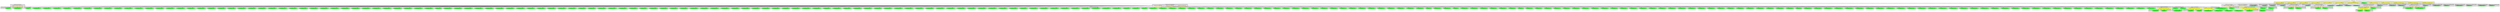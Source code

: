 digraph {

subgraph cluster0 {
 node [style=filled,color=white];
 style=filled;
 color=lightgrey;
 label = "CT_PROG";

"NT_EXPR_CALL_FUNCTION_5009"
 [fillcolor = yellow]
"NT_EXPR_CALL_FUNCTION_5244"
 [fillcolor = yellow]
"NT_EXPR_CALL_FUNCTION_5253"
 [fillcolor = yellow]
"NT_EXPR_CALL_FUNCTION_5256"
 [fillcolor = yellow]
"NT_EXPR_CALL_FUNCTION_5259"
 [fillcolor = yellow]
"NT_ID_5264< S >"
 [fillcolor = green]
"NT_EXPR_CALL_FUNCTION_5265"
 [fillcolor = yellow]
"NT_EXPR_WRAPPED_WITH_PERCENT_5273"
 [fillcolor = yellow]
"NT_EXPR_CALL_FUNCTION_5280"
 [fillcolor = yellow]
"NT_EXPR_CALL_FUNCTION_5283"
 [fillcolor = yellow]
"NT_EXPR_DOLLAR_AT_OPERATORS_5288"
 [fillcolor = yellow]
"NT_EXPR_DOLLAR_AT_OPERATORS_5291"
 [fillcolor = yellow]
"NT_EXPR_DOLLAR_AT_OPERATORS_5294"
 [fillcolor = yellow]
}
"NT_PROG_5008"->"NT_EXPR_CALL_FUNCTION_5009"
subgraph cluster1 {
 node [style=filled,color=white];
 style=filled;
 color=lightgrey;
 label = "CT_EXPR_CALL_FUNCTION_ID";

"NT_EXPR_ASSIGNMENT_OPETATORS_5010"
 [fillcolor = yellow]
}
subgraph cluster2 {
 node [style=filled,color=white];
 style=filled;
 color=lightgrey;
 label = "CT_EXPR_CALL_FUNCTION_PARAMS";

"NT_EXPR_CALL_FUNCTION_5013"
 [fillcolor = yellow]
"NT_EXPR_CALL_FUNCTION_5227"
 [fillcolor = yellow]
"NT_EXPR_CALL_FUNCTION_5233"
 [fillcolor = yellow]
}
"NT_EXPR_CALL_FUNCTION_5009"->"NT_EXPR_ASSIGNMENT_OPETATORS_5010"
subgraph cluster3 {
 node [style=filled,color=white];
 style=filled;
 color=lightgrey;
 label = "CT_EXPR_ASSIGNMENT_OPETATORS_LEFT";

"NT_ID_5011< p >"
 [fillcolor = green]
}
subgraph cluster4 {
 node [style=filled,color=white];
 style=filled;
 color=lightgrey;
 label = "CT_EXPR_ASSIGNMENT_OPETATORS_RIGHT";

"NT_ID_5012< structure >"
 [fillcolor = green]
}
"NT_EXPR_ASSIGNMENT_OPETATORS_5010"->"NT_ID_5011< p >"
"NT_EXPR_ASSIGNMENT_OPETATORS_5010"->"NT_ID_5012< structure >"
"NT_EXPR_CALL_FUNCTION_5009"->"NT_EXPR_CALL_FUNCTION_5013"
subgraph cluster5 {
 node [style=filled,color=white];
 style=filled;
 color=lightgrey;
 label = "CT_EXPR_CALL_FUNCTION_ID";

"NT_ID_5014< c >"
 [fillcolor = green]
}
subgraph cluster6 {
 node [style=filled,color=white];
 style=filled;
 color=lightgrey;
 label = "CT_EXPR_CALL_FUNCTION_PARAMS";

"NT_FLOAT_5015< 300.403 >"
 [fillcolor = green]
"NT_FLOAT_5016< 294.604 >"
 [fillcolor = green]
"NT_FLOAT_5017< 291.038 >"
 [fillcolor = green]
"NT_FLOAT_5018< 283.805 >"
 [fillcolor = green]
"NT_FLOAT_5019< 270.773 >"
 [fillcolor = green]
"NT_FLOAT_5020< 275.506 >"
 [fillcolor = green]
"NT_FLOAT_5021< 292.271 >"
 [fillcolor = green]
"NT_FLOAT_5022< 292.837 >"
 [fillcolor = green]
"NT_FLOAT_5023< 284.872 >"
 [fillcolor = green]
"NT_FLOAT_5024< 295.037 >"
 [fillcolor = green]
"NT_FLOAT_5025< 280.939 >"
 [fillcolor = green]
"NT_FLOAT_5026< 259.574 >"
 [fillcolor = green]
"NT_FLOAT_5027< 250.608 >"
 [fillcolor = green]
"NT_FLOAT_5028< 268.84 >"
 [fillcolor = green]
"NT_FLOAT_5029< 266.507 >"
 [fillcolor = green]
"NT_FLOAT_5030< 263.94 >"
 [fillcolor = green]
"NT_FLOAT_5031< 273.173 >"
 [fillcolor = green]
"NT_FLOAT_5032< 238.609 >"
 [fillcolor = green]
"NT_FLOAT_5033< 230.677 >"
 [fillcolor = green]
"NT_FLOAT_5034< 192.847 >"
 [fillcolor = green]
"NT_FLOAT_5035< 219.078 >"
 [fillcolor = green]
"NT_FLOAT_5036< 201.846 >"
 [fillcolor = green]
"NT_FLOAT_5037< 210.279 >"
 [fillcolor = green]
"NT_FLOAT_5038< 193.281 >"
 [fillcolor = green]
"NT_FLOAT_5039< 186.748 >"
 [fillcolor = green]
"NT_FLOAT_5040< 197.314 >"
 [fillcolor = green]
"NT_FLOAT_5041< 202.813 >"
 [fillcolor = green]
"NT_FLOAT_5042< 204.08 >"
 [fillcolor = green]
"NT_FLOAT_5043< 226.044 >"
 [fillcolor = green]
"NT_FLOAT_5044< 242.442 >"
 [fillcolor = green]
"NT_FLOAT_5045< 261.274 >"
 [fillcolor = green]
"NT_FLOAT_5046< 269.173 >"
 [fillcolor = green]
"NT_FLOAT_5047< 256.05 >"
 [fillcolor = green]
"NT_FLOAT_5048< 259.75 >"
 [fillcolor = green]
"NT_INT_5049< 243 >"
 [fillcolor = green]
"NT_FLOAT_5050< 250.3 >"
 [fillcolor = green]
"NT_FLOAT_5051< 263.45 >"
 [fillcolor = green]
"NT_FLOAT_5052< 279.5 >"
 [fillcolor = green]
"NT_FLOAT_5053< 289.55 >"
 [fillcolor = green]
"NT_FLOAT_5054< 291.95 >"
 [fillcolor = green]
"NT_FLOAT_5055< 302.1 >"
 [fillcolor = green]
"NT_FLOAT_5056< 284.4 >"
 [fillcolor = green]
"NT_FLOAT_5057< 283.5 >"
 [fillcolor = green]
"NT_FLOAT_5058< 287.8 >"
 [fillcolor = green]
"NT_FLOAT_5059< 298.3 >"
 [fillcolor = green]
"NT_FLOAT_5060< 307.6 >"
 [fillcolor = green]
"NT_FLOAT_5061< 307.65 >"
 [fillcolor = green]
"NT_FLOAT_5062< 311.9 >"
 [fillcolor = green]
"NT_FLOAT_5063< 327.7 >"
 [fillcolor = green]
"NT_FLOAT_5064< 318.1 >"
 [fillcolor = green]
"NT_FLOAT_5065< 333.6 >"
 [fillcolor = green]
"NT_FLOAT_5066< 358.9 >"
 [fillcolor = green]
"NT_FLOAT_5067< 385.1 >"
 [fillcolor = green]
"NT_FLOAT_5068< 53.6 >"
 [fillcolor = green]
"NT_FLOAT_5069< 51.95 >"
 [fillcolor = green]
"NT_FLOAT_5070< 47.65 >"
 [fillcolor = green]
"NT_FLOAT_5071< 44.8 >"
 [fillcolor = green]
"NT_FLOAT_5072< 44.85 >"
 [fillcolor = green]
"NT_FLOAT_5073< 44.3 >"
 [fillcolor = green]
"NT_FLOAT_5074< 47.1 >"
 [fillcolor = green]
"NT_FLOAT_5075< 44.2 >"
 [fillcolor = green]
"NT_FLOAT_5076< 41.8 >"
 [fillcolor = green]
"NT_FLOAT_5077< 41.9 >"
 [fillcolor = green]
"NT_INT_5078< 41 >"
 [fillcolor = green]
"NT_FLOAT_5079< 35.3 >"
 [fillcolor = green]
"NT_FLOAT_5080< 33.35 >"
 [fillcolor = green]
"NT_FLOAT_5081< 35.6 >"
 [fillcolor = green]
"NT_FLOAT_5082< 34.55 >"
 [fillcolor = green]
"NT_FLOAT_5083< 35.55 >"
 [fillcolor = green]
"NT_FLOAT_5084< 40.05 >"
 [fillcolor = green]
"NT_INT_5085< 35 >"
 [fillcolor = green]
"NT_FLOAT_5086< 34.85 >"
 [fillcolor = green]
"NT_FLOAT_5087< 28.95 >"
 [fillcolor = green]
"NT_INT_5088< 31 >"
 [fillcolor = green]
"NT_FLOAT_5089< 29.25 >"
 [fillcolor = green]
"NT_FLOAT_5090< 29.05 >"
 [fillcolor = green]
"NT_FLOAT_5091< 28.95 >"
 [fillcolor = green]
"NT_FLOAT_5092< 24.95 >"
 [fillcolor = green]
"NT_FLOAT_5093< 26.15 >"
 [fillcolor = green]
"NT_FLOAT_5094< 28.35 >"
 [fillcolor = green]
"NT_FLOAT_5095< 29.4 >"
 [fillcolor = green]
"NT_FLOAT_5096< 32.55 >"
 [fillcolor = green]
"NT_FLOAT_5097< 37.2 >"
 [fillcolor = green]
"NT_FLOAT_5098< 39.85 >"
 [fillcolor = green]
"NT_FLOAT_5099< 40.8 >"
 [fillcolor = green]
"NT_FLOAT_5100< 38.2 >"
 [fillcolor = green]
"NT_FLOAT_5101< 40.35 >"
 [fillcolor = green]
"NT_FLOAT_5102< 37.55 >"
 [fillcolor = green]
"NT_FLOAT_5103< 39.4 >"
 [fillcolor = green]
"NT_FLOAT_5104< 39.8 >"
 [fillcolor = green]
"NT_FLOAT_5105< 43.25 >"
 [fillcolor = green]
"NT_FLOAT_5106< 44.75 >"
 [fillcolor = green]
"NT_FLOAT_5107< 47.25 >"
 [fillcolor = green]
"NT_FLOAT_5108< 49.6 >"
 [fillcolor = green]
"NT_FLOAT_5109< 47.6 >"
 [fillcolor = green]
"NT_FLOAT_5110< 46.35 >"
 [fillcolor = green]
"NT_FLOAT_5111< 49.4 >"
 [fillcolor = green]
"NT_FLOAT_5112< 49.5 >"
 [fillcolor = green]
"NT_FLOAT_5113< 50.05 >"
 [fillcolor = green]
"NT_FLOAT_5114< 50.5 >"
 [fillcolor = green]
"NT_FLOAT_5115< 51.85 >"
 [fillcolor = green]
"NT_FLOAT_5116< 56.35 >"
 [fillcolor = green]
"NT_FLOAT_5117< 54.15 >"
 [fillcolor = green]
"NT_INT_5118< 58 >"
 [fillcolor = green]
"NT_FLOAT_5119< 60.7 >"
 [fillcolor = green]
"NT_FLOAT_5120< 62.7 >"
 [fillcolor = green]
"NT_FLOAT_5121< 293.687 >"
 [fillcolor = green]
"NT_FLOAT_5122< 292.746 >"
 [fillcolor = green]
"NT_FLOAT_5123< 283.222 >"
 [fillcolor = green]
"NT_FLOAT_5124< 286.63 >"
 [fillcolor = green]
"NT_FLOAT_5125< 259.774 >"
 [fillcolor = green]
"NT_FLOAT_5126< 259.257 >"
 [fillcolor = green]
"NT_FLOAT_5127< 270.898 >"
 [fillcolor = green]
"NT_FLOAT_5128< 250.625 >"
 [fillcolor = green]
"NT_FLOAT_5129< 242.401 >"
 [fillcolor = green]
"NT_FLOAT_5130< 248.1 >"
 [fillcolor = green]
"NT_FLOAT_5131< 244.942 >"
 [fillcolor = green]
"NT_FLOAT_5132< 239.384 >"
 [fillcolor = green]
"NT_FLOAT_5133< 237.926 >"
 [fillcolor = green]
"NT_FLOAT_5134< 224.886 >"
 [fillcolor = green]
"NT_FLOAT_5135< 243.959 >"
 [fillcolor = green]
"NT_FLOAT_5136< 270.998 >"
 [fillcolor = green]
"NT_FLOAT_5137< 265.557 >"
 [fillcolor = green]
"NT_FLOAT_5138< 257.508 >"
 [fillcolor = green]
"NT_FLOAT_5139< 258.266 >"
 [fillcolor = green]
"NT_FLOAT_5140< 257.574 >"
 [fillcolor = green]
"NT_FLOAT_5141< 251.917 >"
 [fillcolor = green]
"NT_FLOAT_5142< 250.583 >"
 [fillcolor = green]
"NT_FLOAT_5143< 250.783 >"
 [fillcolor = green]
"NT_FLOAT_5144< 246.6 >"
 [fillcolor = green]
"NT_FLOAT_5145< 252.475 >"
 [fillcolor = green]
"NT_FLOAT_5146< 266.625 >"
 [fillcolor = green]
"NT_FLOAT_5147< 263.85 >"
 [fillcolor = green]
"NT_FLOAT_5148< 249.925 >"
 [fillcolor = green]
"NT_FLOAT_5149< 262.9 >"
 [fillcolor = green]
"NT_FLOAT_5150< 264.975 >"
 [fillcolor = green]
"NT_FLOAT_5151< 273.425 >"
 [fillcolor = green]
"NT_FLOAT_5152< 275.575 >"
 [fillcolor = green]
"NT_FLOAT_5153< 267.2 >"
 [fillcolor = green]
"NT_FLOAT_5154< 282.25 >"
 [fillcolor = green]
"NT_FLOAT_5155< 284.25 >"
 [fillcolor = green]
"NT_FLOAT_5156< 290.75 >"
 [fillcolor = green]
"NT_FLOAT_5157< 295.625 >"
 [fillcolor = green]
"NT_FLOAT_5158< 296.25 >"
 [fillcolor = green]
"NT_FLOAT_5159< 291.375 >"
 [fillcolor = green]
"NT_FLOAT_5160< 302.225 >"
 [fillcolor = green]
"NT_FLOAT_5161< 318.95 >"
 [fillcolor = green]
"NT_FLOAT_5162< 324.825 >"
 [fillcolor = green]
"NT_FLOAT_5163< 320.55 >"
 [fillcolor = green]
"NT_FLOAT_5164< 328.75 >"
 [fillcolor = green]
"NT_FLOAT_5165< 344.05 >"
 [fillcolor = green]
"NT_FLOAT_5166< 345.925 >"
 [fillcolor = green]
"NT_FLOAT_5167< 356.5 >"
 [fillcolor = green]
"NT_FLOAT_5168< 368.275 >"
 [fillcolor = green]
"NT_FLOAT_5169< 374.825 >"
 [fillcolor = green]
"NT_FLOAT_5170< 373.525 >"
 [fillcolor = green]
"NT_FLOAT_5171< 378.325 >"
 [fillcolor = green]
"NT_FLOAT_5172< 378.6 >"
 [fillcolor = green]
"NT_FLOAT_5173< 374.4 >"
 [fillcolor = green]
"NT_FLOAT_5174< 1416.7 >"
 [fillcolor = green]
"NT_FLOAT_5175< 1455.15 >"
 [fillcolor = green]
"NT_FLOAT_5176< 1380.97 >"
 [fillcolor = green]
"NT_FLOAT_5177< 1365.31 >"
 [fillcolor = green]
"NT_FLOAT_5178< 1303.2 >"
 [fillcolor = green]
"NT_FLOAT_5179< 1389.64 >"
 [fillcolor = green]
"NT_FLOAT_5180< 1344.05 >"
 [fillcolor = green]
"NT_FLOAT_5181< 1266.29 >"
 [fillcolor = green]
"NT_FLOAT_5182< 1265.61 >"
 [fillcolor = green]
"NT_FLOAT_5183< 1312.17 >"
 [fillcolor = green]
"NT_FLOAT_5184< 1259.25 >"
 [fillcolor = green]
"NT_FLOAT_5185< 1297.3 >"
 [fillcolor = green]
"NT_FLOAT_5186< 1327.38 >"
 [fillcolor = green]
"NT_INT_5187< 1250 >"
 [fillcolor = green]
"NT_FLOAT_5188< 1328.03 >"
 [fillcolor = green]
"NT_FLOAT_5189< 1347.46 >"
 [fillcolor = green]
"NT_FLOAT_5190< 1326.79 >"
 [fillcolor = green]
"NT_FLOAT_5191< 1286.54 >"
 [fillcolor = green]
"NT_FLOAT_5192< 1304.84 >"
 [fillcolor = green]
"NT_FLOAT_5193< 1272.44 >"
 [fillcolor = green]
"NT_FLOAT_5194< 1227.53 >"
 [fillcolor = green]
"NT_FLOAT_5195< 1264.44 >"
 [fillcolor = green]
"NT_FLOAT_5196< 1304.34 >"
 [fillcolor = green]
"NT_FLOAT_5197< 1277.65 >"
 [fillcolor = green]
"NT_FLOAT_5198< 1316.12 >"
 [fillcolor = green]
"NT_FLOAT_5199< 1370.97 >"
 [fillcolor = green]
"NT_FLOAT_5200< 1423.35 >"
 [fillcolor = green]
"NT_FLOAT_5201< 1382.5 >"
 [fillcolor = green]
"NT_FLOAT_5202< 1477.75 >"
 [fillcolor = green]
"NT_FLOAT_5203< 1455.15 >"
 [fillcolor = green]
"NT_FLOAT_5204< 1553.5 >"
 [fillcolor = green]
"NT_FLOAT_5205< 1526.8 >"
 [fillcolor = green]
"NT_FLOAT_5206< 1479.85 >"
 [fillcolor = green]
"NT_FLOAT_5207< 1546.8 >"
 [fillcolor = green]
"NT_FLOAT_5208< 1565.3 >"
 [fillcolor = green]
"NT_FLOAT_5209< 1606.6 >"
 [fillcolor = green]
"NT_FLOAT_5210< 1654.05 >"
 [fillcolor = green]
"NT_FLOAT_5211< 1689.7 >"
 [fillcolor = green]
"NT_FLOAT_5212< 1613.95 >"
 [fillcolor = green]
"NT_FLOAT_5213< 1703.25 >"
 [fillcolor = green]
"NT_FLOAT_5214< 1708.05 >"
 [fillcolor = green]
"NT_FLOAT_5215< 1786.75 >"
 [fillcolor = green]
"NT_FLOAT_5216< 1779.75 >"
 [fillcolor = green]
"NT_FLOAT_5217< 1906.35 >"
 [fillcolor = green]
"NT_FLOAT_5218< 1976.6 >"
 [fillcolor = green]
"NT_FLOAT_5219< 2027.2 >"
 [fillcolor = green]
"NT_FLOAT_5220< 2057.85 >"
 [fillcolor = green]
"NT_FLOAT_5221< 2029.6 >"
 [fillcolor = green]
"NT_FLOAT_5222< 2051.35 >"
 [fillcolor = green]
"NT_FLOAT_5223< 2033.4 >"
 [fillcolor = green]
"NT_FLOAT_5224< 2089.1 >"
 [fillcolor = green]
"NT_FLOAT_5225< 2065.2 >"
 [fillcolor = green]
"NT_FLOAT_5226< 2091.7 >"
 [fillcolor = green]
}
"NT_EXPR_CALL_FUNCTION_5013"->"NT_ID_5014< c >"
"NT_EXPR_CALL_FUNCTION_5013"->"NT_FLOAT_5015< 300.403 >"
"NT_EXPR_CALL_FUNCTION_5013"->"NT_FLOAT_5016< 294.604 >"
"NT_EXPR_CALL_FUNCTION_5013"->"NT_FLOAT_5017< 291.038 >"
"NT_EXPR_CALL_FUNCTION_5013"->"NT_FLOAT_5018< 283.805 >"
"NT_EXPR_CALL_FUNCTION_5013"->"NT_FLOAT_5019< 270.773 >"
"NT_EXPR_CALL_FUNCTION_5013"->"NT_FLOAT_5020< 275.506 >"
"NT_EXPR_CALL_FUNCTION_5013"->"NT_FLOAT_5021< 292.271 >"
"NT_EXPR_CALL_FUNCTION_5013"->"NT_FLOAT_5022< 292.837 >"
"NT_EXPR_CALL_FUNCTION_5013"->"NT_FLOAT_5023< 284.872 >"
"NT_EXPR_CALL_FUNCTION_5013"->"NT_FLOAT_5024< 295.037 >"
"NT_EXPR_CALL_FUNCTION_5013"->"NT_FLOAT_5025< 280.939 >"
"NT_EXPR_CALL_FUNCTION_5013"->"NT_FLOAT_5026< 259.574 >"
"NT_EXPR_CALL_FUNCTION_5013"->"NT_FLOAT_5027< 250.608 >"
"NT_EXPR_CALL_FUNCTION_5013"->"NT_FLOAT_5028< 268.84 >"
"NT_EXPR_CALL_FUNCTION_5013"->"NT_FLOAT_5029< 266.507 >"
"NT_EXPR_CALL_FUNCTION_5013"->"NT_FLOAT_5030< 263.94 >"
"NT_EXPR_CALL_FUNCTION_5013"->"NT_FLOAT_5031< 273.173 >"
"NT_EXPR_CALL_FUNCTION_5013"->"NT_FLOAT_5032< 238.609 >"
"NT_EXPR_CALL_FUNCTION_5013"->"NT_FLOAT_5033< 230.677 >"
"NT_EXPR_CALL_FUNCTION_5013"->"NT_FLOAT_5034< 192.847 >"
"NT_EXPR_CALL_FUNCTION_5013"->"NT_FLOAT_5035< 219.078 >"
"NT_EXPR_CALL_FUNCTION_5013"->"NT_FLOAT_5036< 201.846 >"
"NT_EXPR_CALL_FUNCTION_5013"->"NT_FLOAT_5037< 210.279 >"
"NT_EXPR_CALL_FUNCTION_5013"->"NT_FLOAT_5038< 193.281 >"
"NT_EXPR_CALL_FUNCTION_5013"->"NT_FLOAT_5039< 186.748 >"
"NT_EXPR_CALL_FUNCTION_5013"->"NT_FLOAT_5040< 197.314 >"
"NT_EXPR_CALL_FUNCTION_5013"->"NT_FLOAT_5041< 202.813 >"
"NT_EXPR_CALL_FUNCTION_5013"->"NT_FLOAT_5042< 204.08 >"
"NT_EXPR_CALL_FUNCTION_5013"->"NT_FLOAT_5043< 226.044 >"
"NT_EXPR_CALL_FUNCTION_5013"->"NT_FLOAT_5044< 242.442 >"
"NT_EXPR_CALL_FUNCTION_5013"->"NT_FLOAT_5045< 261.274 >"
"NT_EXPR_CALL_FUNCTION_5013"->"NT_FLOAT_5046< 269.173 >"
"NT_EXPR_CALL_FUNCTION_5013"->"NT_FLOAT_5047< 256.05 >"
"NT_EXPR_CALL_FUNCTION_5013"->"NT_FLOAT_5048< 259.75 >"
"NT_EXPR_CALL_FUNCTION_5013"->"NT_INT_5049< 243 >"
"NT_EXPR_CALL_FUNCTION_5013"->"NT_FLOAT_5050< 250.3 >"
"NT_EXPR_CALL_FUNCTION_5013"->"NT_FLOAT_5051< 263.45 >"
"NT_EXPR_CALL_FUNCTION_5013"->"NT_FLOAT_5052< 279.5 >"
"NT_EXPR_CALL_FUNCTION_5013"->"NT_FLOAT_5053< 289.55 >"
"NT_EXPR_CALL_FUNCTION_5013"->"NT_FLOAT_5054< 291.95 >"
"NT_EXPR_CALL_FUNCTION_5013"->"NT_FLOAT_5055< 302.1 >"
"NT_EXPR_CALL_FUNCTION_5013"->"NT_FLOAT_5056< 284.4 >"
"NT_EXPR_CALL_FUNCTION_5013"->"NT_FLOAT_5057< 283.5 >"
"NT_EXPR_CALL_FUNCTION_5013"->"NT_FLOAT_5058< 287.8 >"
"NT_EXPR_CALL_FUNCTION_5013"->"NT_FLOAT_5059< 298.3 >"
"NT_EXPR_CALL_FUNCTION_5013"->"NT_FLOAT_5060< 307.6 >"
"NT_EXPR_CALL_FUNCTION_5013"->"NT_FLOAT_5061< 307.65 >"
"NT_EXPR_CALL_FUNCTION_5013"->"NT_FLOAT_5062< 311.9 >"
"NT_EXPR_CALL_FUNCTION_5013"->"NT_FLOAT_5063< 327.7 >"
"NT_EXPR_CALL_FUNCTION_5013"->"NT_FLOAT_5064< 318.1 >"
"NT_EXPR_CALL_FUNCTION_5013"->"NT_FLOAT_5065< 333.6 >"
"NT_EXPR_CALL_FUNCTION_5013"->"NT_FLOAT_5066< 358.9 >"
"NT_EXPR_CALL_FUNCTION_5013"->"NT_FLOAT_5067< 385.1 >"
"NT_EXPR_CALL_FUNCTION_5013"->"NT_FLOAT_5068< 53.6 >"
"NT_EXPR_CALL_FUNCTION_5013"->"NT_FLOAT_5069< 51.95 >"
"NT_EXPR_CALL_FUNCTION_5013"->"NT_FLOAT_5070< 47.65 >"
"NT_EXPR_CALL_FUNCTION_5013"->"NT_FLOAT_5071< 44.8 >"
"NT_EXPR_CALL_FUNCTION_5013"->"NT_FLOAT_5072< 44.85 >"
"NT_EXPR_CALL_FUNCTION_5013"->"NT_FLOAT_5073< 44.3 >"
"NT_EXPR_CALL_FUNCTION_5013"->"NT_FLOAT_5074< 47.1 >"
"NT_EXPR_CALL_FUNCTION_5013"->"NT_FLOAT_5075< 44.2 >"
"NT_EXPR_CALL_FUNCTION_5013"->"NT_FLOAT_5076< 41.8 >"
"NT_EXPR_CALL_FUNCTION_5013"->"NT_FLOAT_5077< 41.9 >"
"NT_EXPR_CALL_FUNCTION_5013"->"NT_INT_5078< 41 >"
"NT_EXPR_CALL_FUNCTION_5013"->"NT_FLOAT_5079< 35.3 >"
"NT_EXPR_CALL_FUNCTION_5013"->"NT_FLOAT_5080< 33.35 >"
"NT_EXPR_CALL_FUNCTION_5013"->"NT_FLOAT_5081< 35.6 >"
"NT_EXPR_CALL_FUNCTION_5013"->"NT_FLOAT_5082< 34.55 >"
"NT_EXPR_CALL_FUNCTION_5013"->"NT_FLOAT_5083< 35.55 >"
"NT_EXPR_CALL_FUNCTION_5013"->"NT_FLOAT_5084< 40.05 >"
"NT_EXPR_CALL_FUNCTION_5013"->"NT_INT_5085< 35 >"
"NT_EXPR_CALL_FUNCTION_5013"->"NT_FLOAT_5086< 34.85 >"
"NT_EXPR_CALL_FUNCTION_5013"->"NT_FLOAT_5087< 28.95 >"
"NT_EXPR_CALL_FUNCTION_5013"->"NT_INT_5088< 31 >"
"NT_EXPR_CALL_FUNCTION_5013"->"NT_FLOAT_5089< 29.25 >"
"NT_EXPR_CALL_FUNCTION_5013"->"NT_FLOAT_5090< 29.05 >"
"NT_EXPR_CALL_FUNCTION_5013"->"NT_FLOAT_5091< 28.95 >"
"NT_EXPR_CALL_FUNCTION_5013"->"NT_FLOAT_5092< 24.95 >"
"NT_EXPR_CALL_FUNCTION_5013"->"NT_FLOAT_5093< 26.15 >"
"NT_EXPR_CALL_FUNCTION_5013"->"NT_FLOAT_5094< 28.35 >"
"NT_EXPR_CALL_FUNCTION_5013"->"NT_FLOAT_5095< 29.4 >"
"NT_EXPR_CALL_FUNCTION_5013"->"NT_FLOAT_5096< 32.55 >"
"NT_EXPR_CALL_FUNCTION_5013"->"NT_FLOAT_5097< 37.2 >"
"NT_EXPR_CALL_FUNCTION_5013"->"NT_FLOAT_5098< 39.85 >"
"NT_EXPR_CALL_FUNCTION_5013"->"NT_FLOAT_5099< 40.8 >"
"NT_EXPR_CALL_FUNCTION_5013"->"NT_FLOAT_5100< 38.2 >"
"NT_EXPR_CALL_FUNCTION_5013"->"NT_FLOAT_5101< 40.35 >"
"NT_EXPR_CALL_FUNCTION_5013"->"NT_FLOAT_5102< 37.55 >"
"NT_EXPR_CALL_FUNCTION_5013"->"NT_FLOAT_5103< 39.4 >"
"NT_EXPR_CALL_FUNCTION_5013"->"NT_FLOAT_5104< 39.8 >"
"NT_EXPR_CALL_FUNCTION_5013"->"NT_FLOAT_5105< 43.25 >"
"NT_EXPR_CALL_FUNCTION_5013"->"NT_FLOAT_5106< 44.75 >"
"NT_EXPR_CALL_FUNCTION_5013"->"NT_FLOAT_5107< 47.25 >"
"NT_EXPR_CALL_FUNCTION_5013"->"NT_FLOAT_5108< 49.6 >"
"NT_EXPR_CALL_FUNCTION_5013"->"NT_FLOAT_5109< 47.6 >"
"NT_EXPR_CALL_FUNCTION_5013"->"NT_FLOAT_5110< 46.35 >"
"NT_EXPR_CALL_FUNCTION_5013"->"NT_FLOAT_5111< 49.4 >"
"NT_EXPR_CALL_FUNCTION_5013"->"NT_FLOAT_5112< 49.5 >"
"NT_EXPR_CALL_FUNCTION_5013"->"NT_FLOAT_5113< 50.05 >"
"NT_EXPR_CALL_FUNCTION_5013"->"NT_FLOAT_5114< 50.5 >"
"NT_EXPR_CALL_FUNCTION_5013"->"NT_FLOAT_5115< 51.85 >"
"NT_EXPR_CALL_FUNCTION_5013"->"NT_FLOAT_5116< 56.35 >"
"NT_EXPR_CALL_FUNCTION_5013"->"NT_FLOAT_5117< 54.15 >"
"NT_EXPR_CALL_FUNCTION_5013"->"NT_INT_5118< 58 >"
"NT_EXPR_CALL_FUNCTION_5013"->"NT_FLOAT_5119< 60.7 >"
"NT_EXPR_CALL_FUNCTION_5013"->"NT_FLOAT_5120< 62.7 >"
"NT_EXPR_CALL_FUNCTION_5013"->"NT_FLOAT_5121< 293.687 >"
"NT_EXPR_CALL_FUNCTION_5013"->"NT_FLOAT_5122< 292.746 >"
"NT_EXPR_CALL_FUNCTION_5013"->"NT_FLOAT_5123< 283.222 >"
"NT_EXPR_CALL_FUNCTION_5013"->"NT_FLOAT_5124< 286.63 >"
"NT_EXPR_CALL_FUNCTION_5013"->"NT_FLOAT_5125< 259.774 >"
"NT_EXPR_CALL_FUNCTION_5013"->"NT_FLOAT_5126< 259.257 >"
"NT_EXPR_CALL_FUNCTION_5013"->"NT_FLOAT_5127< 270.898 >"
"NT_EXPR_CALL_FUNCTION_5013"->"NT_FLOAT_5128< 250.625 >"
"NT_EXPR_CALL_FUNCTION_5013"->"NT_FLOAT_5129< 242.401 >"
"NT_EXPR_CALL_FUNCTION_5013"->"NT_FLOAT_5130< 248.1 >"
"NT_EXPR_CALL_FUNCTION_5013"->"NT_FLOAT_5131< 244.942 >"
"NT_EXPR_CALL_FUNCTION_5013"->"NT_FLOAT_5132< 239.384 >"
"NT_EXPR_CALL_FUNCTION_5013"->"NT_FLOAT_5133< 237.926 >"
"NT_EXPR_CALL_FUNCTION_5013"->"NT_FLOAT_5134< 224.886 >"
"NT_EXPR_CALL_FUNCTION_5013"->"NT_FLOAT_5135< 243.959 >"
"NT_EXPR_CALL_FUNCTION_5013"->"NT_FLOAT_5136< 270.998 >"
"NT_EXPR_CALL_FUNCTION_5013"->"NT_FLOAT_5137< 265.557 >"
"NT_EXPR_CALL_FUNCTION_5013"->"NT_FLOAT_5138< 257.508 >"
"NT_EXPR_CALL_FUNCTION_5013"->"NT_FLOAT_5139< 258.266 >"
"NT_EXPR_CALL_FUNCTION_5013"->"NT_FLOAT_5140< 257.574 >"
"NT_EXPR_CALL_FUNCTION_5013"->"NT_FLOAT_5141< 251.917 >"
"NT_EXPR_CALL_FUNCTION_5013"->"NT_FLOAT_5142< 250.583 >"
"NT_EXPR_CALL_FUNCTION_5013"->"NT_FLOAT_5143< 250.783 >"
"NT_EXPR_CALL_FUNCTION_5013"->"NT_FLOAT_5144< 246.6 >"
"NT_EXPR_CALL_FUNCTION_5013"->"NT_FLOAT_5145< 252.475 >"
"NT_EXPR_CALL_FUNCTION_5013"->"NT_FLOAT_5146< 266.625 >"
"NT_EXPR_CALL_FUNCTION_5013"->"NT_FLOAT_5147< 263.85 >"
"NT_EXPR_CALL_FUNCTION_5013"->"NT_FLOAT_5148< 249.925 >"
"NT_EXPR_CALL_FUNCTION_5013"->"NT_FLOAT_5149< 262.9 >"
"NT_EXPR_CALL_FUNCTION_5013"->"NT_FLOAT_5150< 264.975 >"
"NT_EXPR_CALL_FUNCTION_5013"->"NT_FLOAT_5151< 273.425 >"
"NT_EXPR_CALL_FUNCTION_5013"->"NT_FLOAT_5152< 275.575 >"
"NT_EXPR_CALL_FUNCTION_5013"->"NT_FLOAT_5153< 267.2 >"
"NT_EXPR_CALL_FUNCTION_5013"->"NT_FLOAT_5154< 282.25 >"
"NT_EXPR_CALL_FUNCTION_5013"->"NT_FLOAT_5155< 284.25 >"
"NT_EXPR_CALL_FUNCTION_5013"->"NT_FLOAT_5156< 290.75 >"
"NT_EXPR_CALL_FUNCTION_5013"->"NT_FLOAT_5157< 295.625 >"
"NT_EXPR_CALL_FUNCTION_5013"->"NT_FLOAT_5158< 296.25 >"
"NT_EXPR_CALL_FUNCTION_5013"->"NT_FLOAT_5159< 291.375 >"
"NT_EXPR_CALL_FUNCTION_5013"->"NT_FLOAT_5160< 302.225 >"
"NT_EXPR_CALL_FUNCTION_5013"->"NT_FLOAT_5161< 318.95 >"
"NT_EXPR_CALL_FUNCTION_5013"->"NT_FLOAT_5162< 324.825 >"
"NT_EXPR_CALL_FUNCTION_5013"->"NT_FLOAT_5163< 320.55 >"
"NT_EXPR_CALL_FUNCTION_5013"->"NT_FLOAT_5164< 328.75 >"
"NT_EXPR_CALL_FUNCTION_5013"->"NT_FLOAT_5165< 344.05 >"
"NT_EXPR_CALL_FUNCTION_5013"->"NT_FLOAT_5166< 345.925 >"
"NT_EXPR_CALL_FUNCTION_5013"->"NT_FLOAT_5167< 356.5 >"
"NT_EXPR_CALL_FUNCTION_5013"->"NT_FLOAT_5168< 368.275 >"
"NT_EXPR_CALL_FUNCTION_5013"->"NT_FLOAT_5169< 374.825 >"
"NT_EXPR_CALL_FUNCTION_5013"->"NT_FLOAT_5170< 373.525 >"
"NT_EXPR_CALL_FUNCTION_5013"->"NT_FLOAT_5171< 378.325 >"
"NT_EXPR_CALL_FUNCTION_5013"->"NT_FLOAT_5172< 378.6 >"
"NT_EXPR_CALL_FUNCTION_5013"->"NT_FLOAT_5173< 374.4 >"
"NT_EXPR_CALL_FUNCTION_5013"->"NT_FLOAT_5174< 1416.7 >"
"NT_EXPR_CALL_FUNCTION_5013"->"NT_FLOAT_5175< 1455.15 >"
"NT_EXPR_CALL_FUNCTION_5013"->"NT_FLOAT_5176< 1380.97 >"
"NT_EXPR_CALL_FUNCTION_5013"->"NT_FLOAT_5177< 1365.31 >"
"NT_EXPR_CALL_FUNCTION_5013"->"NT_FLOAT_5178< 1303.2 >"
"NT_EXPR_CALL_FUNCTION_5013"->"NT_FLOAT_5179< 1389.64 >"
"NT_EXPR_CALL_FUNCTION_5013"->"NT_FLOAT_5180< 1344.05 >"
"NT_EXPR_CALL_FUNCTION_5013"->"NT_FLOAT_5181< 1266.29 >"
"NT_EXPR_CALL_FUNCTION_5013"->"NT_FLOAT_5182< 1265.61 >"
"NT_EXPR_CALL_FUNCTION_5013"->"NT_FLOAT_5183< 1312.17 >"
"NT_EXPR_CALL_FUNCTION_5013"->"NT_FLOAT_5184< 1259.25 >"
"NT_EXPR_CALL_FUNCTION_5013"->"NT_FLOAT_5185< 1297.3 >"
"NT_EXPR_CALL_FUNCTION_5013"->"NT_FLOAT_5186< 1327.38 >"
"NT_EXPR_CALL_FUNCTION_5013"->"NT_INT_5187< 1250 >"
"NT_EXPR_CALL_FUNCTION_5013"->"NT_FLOAT_5188< 1328.03 >"
"NT_EXPR_CALL_FUNCTION_5013"->"NT_FLOAT_5189< 1347.46 >"
"NT_EXPR_CALL_FUNCTION_5013"->"NT_FLOAT_5190< 1326.79 >"
"NT_EXPR_CALL_FUNCTION_5013"->"NT_FLOAT_5191< 1286.54 >"
"NT_EXPR_CALL_FUNCTION_5013"->"NT_FLOAT_5192< 1304.84 >"
"NT_EXPR_CALL_FUNCTION_5013"->"NT_FLOAT_5193< 1272.44 >"
"NT_EXPR_CALL_FUNCTION_5013"->"NT_FLOAT_5194< 1227.53 >"
"NT_EXPR_CALL_FUNCTION_5013"->"NT_FLOAT_5195< 1264.44 >"
"NT_EXPR_CALL_FUNCTION_5013"->"NT_FLOAT_5196< 1304.34 >"
"NT_EXPR_CALL_FUNCTION_5013"->"NT_FLOAT_5197< 1277.65 >"
"NT_EXPR_CALL_FUNCTION_5013"->"NT_FLOAT_5198< 1316.12 >"
"NT_EXPR_CALL_FUNCTION_5013"->"NT_FLOAT_5199< 1370.97 >"
"NT_EXPR_CALL_FUNCTION_5013"->"NT_FLOAT_5200< 1423.35 >"
"NT_EXPR_CALL_FUNCTION_5013"->"NT_FLOAT_5201< 1382.5 >"
"NT_EXPR_CALL_FUNCTION_5013"->"NT_FLOAT_5202< 1477.75 >"
"NT_EXPR_CALL_FUNCTION_5013"->"NT_FLOAT_5203< 1455.15 >"
"NT_EXPR_CALL_FUNCTION_5013"->"NT_FLOAT_5204< 1553.5 >"
"NT_EXPR_CALL_FUNCTION_5013"->"NT_FLOAT_5205< 1526.8 >"
"NT_EXPR_CALL_FUNCTION_5013"->"NT_FLOAT_5206< 1479.85 >"
"NT_EXPR_CALL_FUNCTION_5013"->"NT_FLOAT_5207< 1546.8 >"
"NT_EXPR_CALL_FUNCTION_5013"->"NT_FLOAT_5208< 1565.3 >"
"NT_EXPR_CALL_FUNCTION_5013"->"NT_FLOAT_5209< 1606.6 >"
"NT_EXPR_CALL_FUNCTION_5013"->"NT_FLOAT_5210< 1654.05 >"
"NT_EXPR_CALL_FUNCTION_5013"->"NT_FLOAT_5211< 1689.7 >"
"NT_EXPR_CALL_FUNCTION_5013"->"NT_FLOAT_5212< 1613.95 >"
"NT_EXPR_CALL_FUNCTION_5013"->"NT_FLOAT_5213< 1703.25 >"
"NT_EXPR_CALL_FUNCTION_5013"->"NT_FLOAT_5214< 1708.05 >"
"NT_EXPR_CALL_FUNCTION_5013"->"NT_FLOAT_5215< 1786.75 >"
"NT_EXPR_CALL_FUNCTION_5013"->"NT_FLOAT_5216< 1779.75 >"
"NT_EXPR_CALL_FUNCTION_5013"->"NT_FLOAT_5217< 1906.35 >"
"NT_EXPR_CALL_FUNCTION_5013"->"NT_FLOAT_5218< 1976.6 >"
"NT_EXPR_CALL_FUNCTION_5013"->"NT_FLOAT_5219< 2027.2 >"
"NT_EXPR_CALL_FUNCTION_5013"->"NT_FLOAT_5220< 2057.85 >"
"NT_EXPR_CALL_FUNCTION_5013"->"NT_FLOAT_5221< 2029.6 >"
"NT_EXPR_CALL_FUNCTION_5013"->"NT_FLOAT_5222< 2051.35 >"
"NT_EXPR_CALL_FUNCTION_5013"->"NT_FLOAT_5223< 2033.4 >"
"NT_EXPR_CALL_FUNCTION_5013"->"NT_FLOAT_5224< 2089.1 >"
"NT_EXPR_CALL_FUNCTION_5013"->"NT_FLOAT_5225< 2065.2 >"
"NT_EXPR_CALL_FUNCTION_5013"->"NT_FLOAT_5226< 2091.7 >"
"NT_EXPR_CALL_FUNCTION_5009"->"NT_EXPR_CALL_FUNCTION_5227"
subgraph cluster7 {
 node [style=filled,color=white];
 style=filled;
 color=lightgrey;
 label = "CT_EXPR_CALL_FUNCTION_ID";

"NT_EXPR_ASSIGNMENT_OPETATORS_5228"
 [fillcolor = yellow]
}
subgraph cluster8 {
 node [style=filled,color=white];
 style=filled;
 color=lightgrey;
 label = "CT_EXPR_CALL_FUNCTION_PARAMS";

"NT_INT_5231< 53 >"
 [fillcolor = green]
"NT_INT_5232< 4 >"
 [fillcolor = green]
}
"NT_EXPR_CALL_FUNCTION_5227"->"NT_EXPR_ASSIGNMENT_OPETATORS_5228"
subgraph cluster9 {
 node [style=filled,color=white];
 style=filled;
 color=lightgrey;
 label = "CT_EXPR_ASSIGNMENT_OPETATORS_LEFT";

"NT_ID_5229< .Dim >"
 [fillcolor = green]
}
subgraph cluster10 {
 node [style=filled,color=white];
 style=filled;
 color=lightgrey;
 label = "CT_EXPR_ASSIGNMENT_OPETATORS_RIGHT";

"NT_ID_5230< c >"
 [fillcolor = green]
}
"NT_EXPR_ASSIGNMENT_OPETATORS_5228"->"NT_ID_5229< .Dim >"
"NT_EXPR_ASSIGNMENT_OPETATORS_5228"->"NT_ID_5230< c >"
"NT_EXPR_CALL_FUNCTION_5227"->"NT_INT_5231< 53 >"
"NT_EXPR_CALL_FUNCTION_5227"->"NT_INT_5232< 4 >"
"NT_EXPR_CALL_FUNCTION_5009"->"NT_EXPR_CALL_FUNCTION_5233"
subgraph cluster11 {
 node [style=filled,color=white];
 style=filled;
 color=lightgrey;
 label = "CT_EXPR_CALL_FUNCTION_ID";

"NT_EXPR_ASSIGNMENT_OPETATORS_5234"
 [fillcolor = yellow]
}
subgraph cluster12 {
 node [style=filled,color=white];
 style=filled;
 color=lightgrey;
 label = "CT_EXPR_CALL_FUNCTION_PARAMS";

"NT_LITERALSPECIFIER_5237< NULL >"
 [fillcolor = green]
"NT_EXPR_CALL_FUNCTION_5238"
 [fillcolor = yellow]
}
"NT_EXPR_CALL_FUNCTION_5233"->"NT_EXPR_ASSIGNMENT_OPETATORS_5234"
subgraph cluster13 {
 node [style=filled,color=white];
 style=filled;
 color=lightgrey;
 label = "CT_EXPR_ASSIGNMENT_OPETATORS_LEFT";

"NT_ID_5235< .Dimnames >"
 [fillcolor = green]
}
subgraph cluster14 {
 node [style=filled,color=white];
 style=filled;
 color=lightgrey;
 label = "CT_EXPR_ASSIGNMENT_OPETATORS_RIGHT";

"NT_ID_5236< list >"
 [fillcolor = green]
}
"NT_EXPR_ASSIGNMENT_OPETATORS_5234"->"NT_ID_5235< .Dimnames >"
"NT_EXPR_ASSIGNMENT_OPETATORS_5234"->"NT_ID_5236< list >"
"NT_EXPR_CALL_FUNCTION_5233"->"NT_LITERALSPECIFIER_5237< NULL >"
"NT_EXPR_CALL_FUNCTION_5233"->"NT_EXPR_CALL_FUNCTION_5238"
subgraph cluster15 {
 node [style=filled,color=white];
 style=filled;
 color=lightgrey;
 label = "CT_EXPR_CALL_FUNCTION_ID";

"NT_ID_5239< c >"
 [fillcolor = green]
}
subgraph cluster16 {
 node [style=filled,color=white];
 style=filled;
 color=lightgrey;
 label = "CT_EXPR_CALL_FUNCTION_PARAMS";

"NT_STRING_5240< TISCO >"
 [fillcolor = green]
"NT_STRING_5241< SAIL >"
 [fillcolor = green]
"NT_STRING_5242< Wipro >"
 [fillcolor = green]
"NT_STRING_5243< Infosys >"
 [fillcolor = green]
}
"NT_EXPR_CALL_FUNCTION_5238"->"NT_ID_5239< c >"
"NT_EXPR_CALL_FUNCTION_5238"->"NT_STRING_5240< TISCO >"
"NT_EXPR_CALL_FUNCTION_5238"->"NT_STRING_5241< SAIL >"
"NT_EXPR_CALL_FUNCTION_5238"->"NT_STRING_5242< Wipro >"
"NT_EXPR_CALL_FUNCTION_5238"->"NT_STRING_5243< Infosys >"
"NT_PROG_5008"->"NT_EXPR_CALL_FUNCTION_5244"
subgraph cluster17 {
 node [style=filled,color=white];
 style=filled;
 color=lightgrey;
 label = "CT_EXPR_CALL_FUNCTION_ID";

"NT_EXPR_ASSIGNMENT_OPETATORS_5245"
 [fillcolor = yellow]
}
subgraph cluster18 {
 node [style=filled,color=white];
 style=filled;
 color=lightgrey;
 label = "CT_EXPR_CALL_FUNCTION_PARAMS";

"NT_EXPR_CALL_FUNCTION_5250"
 [fillcolor = yellow]
}
"NT_EXPR_CALL_FUNCTION_5244"->"NT_EXPR_ASSIGNMENT_OPETATORS_5245"
subgraph cluster19 {
 node [style=filled,color=white];
 style=filled;
 color=lightgrey;
 label = "CT_EXPR_ASSIGNMENT_OPETATORS_LEFT";

"NT_ID_5246< r >"
 [fillcolor = green]
}
subgraph cluster20 {
 node [style=filled,color=white];
 style=filled;
 color=lightgrey;
 label = "CT_EXPR_ASSIGNMENT_OPETATORS_RIGHT";

"NT_EXPR_MULTIPLICATION_OR_DIVISION_BINARY_5247"
 [fillcolor = yellow]
}
"NT_EXPR_ASSIGNMENT_OPETATORS_5245"->"NT_ID_5246< r >"
"NT_EXPR_ASSIGNMENT_OPETATORS_5245"->"NT_EXPR_MULTIPLICATION_OR_DIVISION_BINARY_5247"
subgraph cluster21 {
 node [style=filled,color=white];
 style=filled;
 color=lightgrey;
 label = "CT_EXPR_MULTIPLICATION_OR_DIVISION_BINARY_LEFT";

"NT_INT_5248< 100 >"
 [fillcolor = green]
}
subgraph cluster22 {
 node [style=filled,color=white];
 style=filled;
 color=lightgrey;
 label = "CT_EXPR_MULTIPLICATION_OR_DIVISION_BINARY_RIGHT";

"NT_ID_5249< diff >"
 [fillcolor = green]
}
"NT_EXPR_MULTIPLICATION_OR_DIVISION_BINARY_5247"->"NT_INT_5248< 100 >"
"NT_EXPR_MULTIPLICATION_OR_DIVISION_BINARY_5247"->"NT_ID_5249< diff >"
"NT_EXPR_CALL_FUNCTION_5244"->"NT_EXPR_CALL_FUNCTION_5250"
subgraph cluster23 {
 node [style=filled,color=white];
 style=filled;
 color=lightgrey;
 label = "CT_EXPR_CALL_FUNCTION_ID";

"NT_ID_5251< log >"
 [fillcolor = green]
}
subgraph cluster24 {
 node [style=filled,color=white];
 style=filled;
 color=lightgrey;
 label = "CT_EXPR_CALL_FUNCTION_PARAMS";

"NT_ID_5252< p >"
 [fillcolor = green]
}
"NT_EXPR_CALL_FUNCTION_5250"->"NT_ID_5251< log >"
"NT_EXPR_CALL_FUNCTION_5250"->"NT_ID_5252< p >"
"NT_PROG_5008"->"NT_EXPR_CALL_FUNCTION_5253"
subgraph cluster25 {
 node [style=filled,color=white];
 style=filled;
 color=lightgrey;
 label = "CT_EXPR_CALL_FUNCTION_ID";

"NT_ID_5254< colMeans >"
 [fillcolor = green]
}
subgraph cluster26 {
 node [style=filled,color=white];
 style=filled;
 color=lightgrey;
 label = "CT_EXPR_CALL_FUNCTION_PARAMS";

"NT_ID_5255< r >"
 [fillcolor = green]
}
"NT_EXPR_CALL_FUNCTION_5253"->"NT_ID_5254< colMeans >"
"NT_EXPR_CALL_FUNCTION_5253"->"NT_ID_5255< r >"
"NT_PROG_5008"->"NT_EXPR_CALL_FUNCTION_5256"
subgraph cluster27 {
 node [style=filled,color=white];
 style=filled;
 color=lightgrey;
 label = "CT_EXPR_CALL_FUNCTION_ID";

"NT_ID_5257< cor >"
 [fillcolor = green]
}
subgraph cluster28 {
 node [style=filled,color=white];
 style=filled;
 color=lightgrey;
 label = "CT_EXPR_CALL_FUNCTION_PARAMS";

"NT_ID_5258< r >"
 [fillcolor = green]
}
"NT_EXPR_CALL_FUNCTION_5256"->"NT_ID_5257< cor >"
"NT_EXPR_CALL_FUNCTION_5256"->"NT_ID_5258< r >"
"NT_PROG_5008"->"NT_EXPR_CALL_FUNCTION_5259"
subgraph cluster29 {
 node [style=filled,color=white];
 style=filled;
 color=lightgrey;
 label = "CT_EXPR_CALL_FUNCTION_ID";

"NT_EXPR_ASSIGNMENT_OPETATORS_5260"
 [fillcolor = yellow]
}
subgraph cluster30 {
 node [style=filled,color=white];
 style=filled;
 color=lightgrey;
 label = "CT_EXPR_CALL_FUNCTION_PARAMS";

"NT_ID_5263< r >"
 [fillcolor = green]
}
"NT_EXPR_CALL_FUNCTION_5259"->"NT_EXPR_ASSIGNMENT_OPETATORS_5260"
subgraph cluster31 {
 node [style=filled,color=white];
 style=filled;
 color=lightgrey;
 label = "CT_EXPR_ASSIGNMENT_OPETATORS_LEFT";

"NT_ID_5261< S >"
 [fillcolor = green]
}
subgraph cluster32 {
 node [style=filled,color=white];
 style=filled;
 color=lightgrey;
 label = "CT_EXPR_ASSIGNMENT_OPETATORS_RIGHT";

"NT_ID_5262< cov >"
 [fillcolor = green]
}
"NT_EXPR_ASSIGNMENT_OPETATORS_5260"->"NT_ID_5261< S >"
"NT_EXPR_ASSIGNMENT_OPETATORS_5260"->"NT_ID_5262< cov >"
"NT_EXPR_CALL_FUNCTION_5259"->"NT_ID_5263< r >"
"NT_PROG_5008"->"NT_ID_5264< S >"
"NT_PROG_5008"->"NT_EXPR_CALL_FUNCTION_5265"
subgraph cluster33 {
 node [style=filled,color=white];
 style=filled;
 color=lightgrey;
 label = "CT_EXPR_CALL_FUNCTION_ID";

"NT_EXPR_ASSIGNMENT_OPETATORS_5266"
 [fillcolor = yellow]
}
subgraph cluster34 {
 node [style=filled,color=white];
 style=filled;
 color=lightgrey;
 label = "CT_EXPR_CALL_FUNCTION_PARAMS";

"NT_FLOAT_5269< .2 >"
 [fillcolor = green]
"NT_FLOAT_5270< .2 >"
 [fillcolor = green]
"NT_FLOAT_5271< .3 >"
 [fillcolor = green]
"NT_FLOAT_5272< .3 >"
 [fillcolor = green]
}
"NT_EXPR_CALL_FUNCTION_5265"->"NT_EXPR_ASSIGNMENT_OPETATORS_5266"
subgraph cluster35 {
 node [style=filled,color=white];
 style=filled;
 color=lightgrey;
 label = "CT_EXPR_ASSIGNMENT_OPETATORS_LEFT";

"NT_ID_5267< w >"
 [fillcolor = green]
}
subgraph cluster36 {
 node [style=filled,color=white];
 style=filled;
 color=lightgrey;
 label = "CT_EXPR_ASSIGNMENT_OPETATORS_RIGHT";

"NT_ID_5268< c >"
 [fillcolor = green]
}
"NT_EXPR_ASSIGNMENT_OPETATORS_5266"->"NT_ID_5267< w >"
"NT_EXPR_ASSIGNMENT_OPETATORS_5266"->"NT_ID_5268< c >"
"NT_EXPR_CALL_FUNCTION_5265"->"NT_FLOAT_5269< .2 >"
"NT_EXPR_CALL_FUNCTION_5265"->"NT_FLOAT_5270< .2 >"
"NT_EXPR_CALL_FUNCTION_5265"->"NT_FLOAT_5271< .3 >"
"NT_EXPR_CALL_FUNCTION_5265"->"NT_FLOAT_5272< .3 >"
"NT_PROG_5008"->"NT_EXPR_WRAPPED_WITH_PERCENT_5273"
subgraph cluster37 {
 node [style=filled,color=white];
 style=filled;
 color=lightgrey;
 label = "CT_EXPR_WRAPPED_WITH_PERCENT_LEFT";

"NT_EXPR_WRAPPED_WITH_PERCENT_5274"
 [fillcolor = yellow]
}
subgraph cluster38 {
 node [style=filled,color=white];
 style=filled;
 color=lightgrey;
 label = "CT_EXPR_WRAPPED_WITH_PERCENT_RIGHT";

"NT_ID_5279< w >"
 [fillcolor = green]
}
"NT_EXPR_WRAPPED_WITH_PERCENT_5273"->"NT_EXPR_WRAPPED_WITH_PERCENT_5274"
subgraph cluster39 {
 node [style=filled,color=white];
 style=filled;
 color=lightgrey;
 label = "CT_EXPR_WRAPPED_WITH_PERCENT_LEFT";

"NT_EXPR_CALL_FUNCTION_5275"
 [fillcolor = yellow]
}
subgraph cluster40 {
 node [style=filled,color=white];
 style=filled;
 color=lightgrey;
 label = "CT_EXPR_WRAPPED_WITH_PERCENT_RIGHT";

"NT_ID_5278< S >"
 [fillcolor = green]
}
"NT_EXPR_WRAPPED_WITH_PERCENT_5274"->"NT_EXPR_CALL_FUNCTION_5275"
subgraph cluster41 {
 node [style=filled,color=white];
 style=filled;
 color=lightgrey;
 label = "CT_EXPR_CALL_FUNCTION_ID";

"NT_ID_5276< t >"
 [fillcolor = green]
}
subgraph cluster42 {
 node [style=filled,color=white];
 style=filled;
 color=lightgrey;
 label = "CT_EXPR_CALL_FUNCTION_PARAMS";

"NT_ID_5277< w >"
 [fillcolor = green]
}
"NT_EXPR_CALL_FUNCTION_5275"->"NT_ID_5276< t >"
"NT_EXPR_CALL_FUNCTION_5275"->"NT_ID_5277< w >"
"NT_EXPR_WRAPPED_WITH_PERCENT_5274"->"NT_ID_5278< S >"
"NT_EXPR_WRAPPED_WITH_PERCENT_5273"->"NT_ID_5279< w >"
"NT_PROG_5008"->"NT_EXPR_CALL_FUNCTION_5280"
subgraph cluster43 {
 node [style=filled,color=white];
 style=filled;
 color=lightgrey;
 label = "CT_EXPR_CALL_FUNCTION_ID";

"NT_ID_5281< library >"
 [fillcolor = green]
}
subgraph cluster44 {
 node [style=filled,color=white];
 style=filled;
 color=lightgrey;
 label = "CT_EXPR_CALL_FUNCTION_PARAMS";

"NT_ID_5282< tseries >"
 [fillcolor = green]
}
"NT_EXPR_CALL_FUNCTION_5280"->"NT_ID_5281< library >"
"NT_EXPR_CALL_FUNCTION_5280"->"NT_ID_5282< tseries >"
"NT_PROG_5008"->"NT_EXPR_CALL_FUNCTION_5283"
subgraph cluster45 {
 node [style=filled,color=white];
 style=filled;
 color=lightgrey;
 label = "CT_EXPR_CALL_FUNCTION_ID";

"NT_EXPR_ASSIGNMENT_OPETATORS_5284"
 [fillcolor = yellow]
}
subgraph cluster46 {
 node [style=filled,color=white];
 style=filled;
 color=lightgrey;
 label = "CT_EXPR_CALL_FUNCTION_PARAMS";

"NT_ID_5287< r >"
 [fillcolor = green]
}
"NT_EXPR_CALL_FUNCTION_5283"->"NT_EXPR_ASSIGNMENT_OPETATORS_5284"
subgraph cluster47 {
 node [style=filled,color=white];
 style=filled;
 color=lightgrey;
 label = "CT_EXPR_ASSIGNMENT_OPETATORS_LEFT";

"NT_ID_5285< optimised >"
 [fillcolor = green]
}
subgraph cluster48 {
 node [style=filled,color=white];
 style=filled;
 color=lightgrey;
 label = "CT_EXPR_ASSIGNMENT_OPETATORS_RIGHT";

"NT_ID_5286< portfolio.optim >"
 [fillcolor = green]
}
"NT_EXPR_ASSIGNMENT_OPETATORS_5284"->"NT_ID_5285< optimised >"
"NT_EXPR_ASSIGNMENT_OPETATORS_5284"->"NT_ID_5286< portfolio.optim >"
"NT_EXPR_CALL_FUNCTION_5283"->"NT_ID_5287< r >"
"NT_PROG_5008"->"NT_EXPR_DOLLAR_AT_OPERATORS_5288"
subgraph cluster49 {
 node [style=filled,color=white];
 style=filled;
 color=lightgrey;
 label = "CT_EXPR_DOLLAR_AT_OPERATORS_BASE";

"NT_ID_5289< optimised >"
 [fillcolor = green]
}
subgraph cluster50 {
 node [style=filled,color=white];
 style=filled;
 color=lightgrey;
 label = "CT_EXPR_DOLLAR_AT_OPERATORS_OFFSET";

"NT_ID_5290< pw >"
 [fillcolor = green]
}
"NT_EXPR_DOLLAR_AT_OPERATORS_5288"->"NT_ID_5289< optimised >"
"NT_EXPR_DOLLAR_AT_OPERATORS_5288"->"NT_ID_5290< pw >"
"NT_PROG_5008"->"NT_EXPR_DOLLAR_AT_OPERATORS_5291"
subgraph cluster51 {
 node [style=filled,color=white];
 style=filled;
 color=lightgrey;
 label = "CT_EXPR_DOLLAR_AT_OPERATORS_BASE";

"NT_ID_5292< optimised >"
 [fillcolor = green]
}
subgraph cluster52 {
 node [style=filled,color=white];
 style=filled;
 color=lightgrey;
 label = "CT_EXPR_DOLLAR_AT_OPERATORS_OFFSET";

"NT_ID_5293< pm >"
 [fillcolor = green]
}
"NT_EXPR_DOLLAR_AT_OPERATORS_5291"->"NT_ID_5292< optimised >"
"NT_EXPR_DOLLAR_AT_OPERATORS_5291"->"NT_ID_5293< pm >"
"NT_PROG_5008"->"NT_EXPR_DOLLAR_AT_OPERATORS_5294"
subgraph cluster53 {
 node [style=filled,color=white];
 style=filled;
 color=lightgrey;
 label = "CT_EXPR_DOLLAR_AT_OPERATORS_BASE";

"NT_ID_5295< optimised >"
 [fillcolor = green]
}
subgraph cluster54 {
 node [style=filled,color=white];
 style=filled;
 color=lightgrey;
 label = "CT_EXPR_DOLLAR_AT_OPERATORS_OFFSET";

"NT_ID_5296< ps >"
 [fillcolor = green]
}
"NT_EXPR_DOLLAR_AT_OPERATORS_5294"->"NT_ID_5295< optimised >"
"NT_EXPR_DOLLAR_AT_OPERATORS_5294"->"NT_ID_5296< ps >"
}
